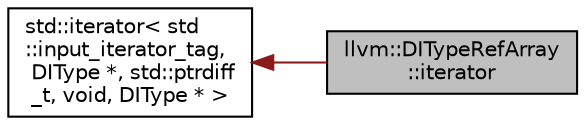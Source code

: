 digraph "llvm::DITypeRefArray::iterator"
{
 // LATEX_PDF_SIZE
  bgcolor="transparent";
  edge [fontname="Helvetica",fontsize="10",labelfontname="Helvetica",labelfontsize="10"];
  node [fontname="Helvetica",fontsize="10",shape="box"];
  rankdir="LR";
  Node1 [label="llvm::DITypeRefArray\l::iterator",height=0.2,width=0.4,color="black", fillcolor="grey75", style="filled", fontcolor="black",tooltip=" "];
  Node2 -> Node1 [dir="back",color="firebrick4",fontsize="10",style="solid",fontname="Helvetica"];
  Node2 [label="std::iterator\< std\l::input_iterator_tag,\l DIType *, std::ptrdiff\l_t, void, DIType * \>",height=0.2,width=0.4,color="black",tooltip=" "];
}
